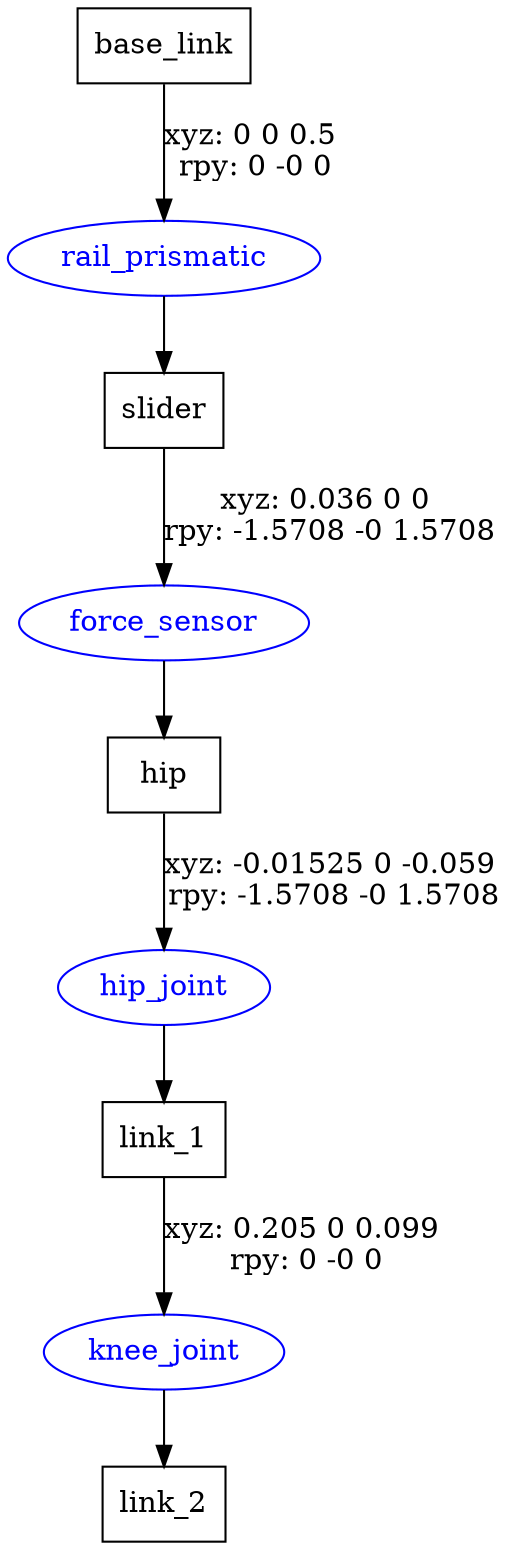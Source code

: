 digraph G {
node [shape=box];
"base_link" [label="base_link"];
"slider" [label="slider"];
"hip" [label="hip"];
"link_1" [label="link_1"];
"link_2" [label="link_2"];
node [shape=ellipse, color=blue, fontcolor=blue];
"base_link" -> "rail_prismatic" [label="xyz: 0 0 0.5 \nrpy: 0 -0 0"]
"rail_prismatic" -> "slider"
"slider" -> "force_sensor" [label="xyz: 0.036 0 0 \nrpy: -1.5708 -0 1.5708"]
"force_sensor" -> "hip"
"hip" -> "hip_joint" [label="xyz: -0.01525 0 -0.059 \nrpy: -1.5708 -0 1.5708"]
"hip_joint" -> "link_1"
"link_1" -> "knee_joint" [label="xyz: 0.205 0 0.099 \nrpy: 0 -0 0"]
"knee_joint" -> "link_2"
}
